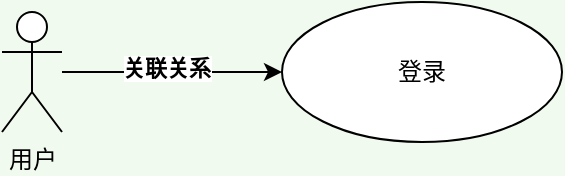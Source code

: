 <mxfile version="17.4.3" type="github">
  <diagram id="prtHgNgQTEPvFCAcTncT" name="Page-1">
    <mxGraphModel dx="1133" dy="737" grid="1" gridSize="10" guides="1" tooltips="1" connect="1" arrows="1" fold="1" page="1" pageScale="1" pageWidth="827" pageHeight="1169" background="#F1FAEE" math="0" shadow="0">
      <root>
        <mxCell id="0" />
        <mxCell id="1" parent="0" />
        <mxCell id="hWKJte8JxfMJV44TxGRM-3" value="" style="edgeStyle=orthogonalEdgeStyle;rounded=0;orthogonalLoop=1;jettySize=auto;html=1;" edge="1" parent="1" source="hWKJte8JxfMJV44TxGRM-1" target="hWKJte8JxfMJV44TxGRM-2">
          <mxGeometry relative="1" as="geometry" />
        </mxCell>
        <mxCell id="hWKJte8JxfMJV44TxGRM-4" value="关联关系" style="edgeLabel;html=1;align=center;verticalAlign=middle;resizable=0;points=[];fontStyle=1" vertex="1" connectable="0" parent="hWKJte8JxfMJV44TxGRM-3">
          <mxGeometry x="-0.054" y="2" relative="1" as="geometry">
            <mxPoint as="offset" />
          </mxGeometry>
        </mxCell>
        <mxCell id="hWKJte8JxfMJV44TxGRM-1" value="用户" style="shape=umlActor;verticalLabelPosition=bottom;verticalAlign=top;html=1;" vertex="1" parent="1">
          <mxGeometry x="250" y="125" width="30" height="60" as="geometry" />
        </mxCell>
        <mxCell id="hWKJte8JxfMJV44TxGRM-2" value="登录" style="ellipse;whiteSpace=wrap;html=1;" vertex="1" parent="1">
          <mxGeometry x="390" y="120" width="140" height="70" as="geometry" />
        </mxCell>
      </root>
    </mxGraphModel>
  </diagram>
</mxfile>

